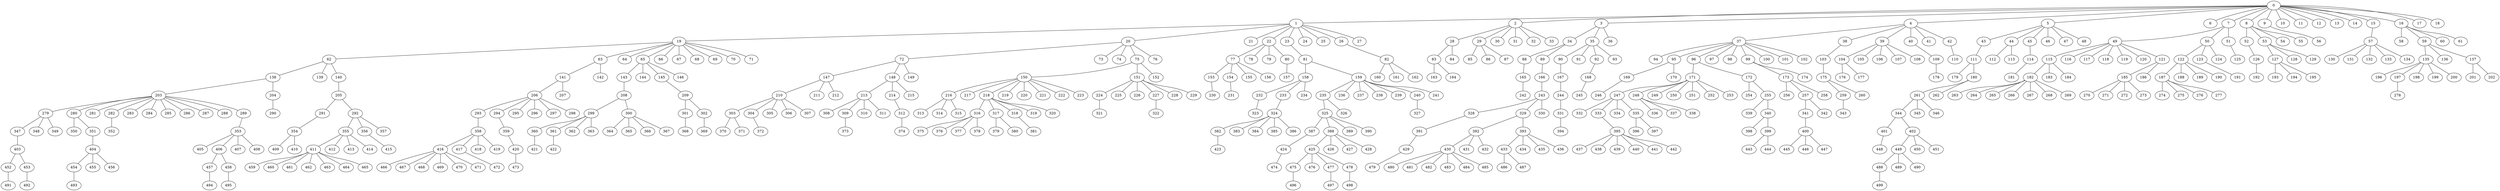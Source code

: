 graph G {
0
1
2
3
4
5
6
7
8
9
10
11
12
13
14
15
16
17
18
19
20
21
22
23
24
25
26
27
28
29
30
31
32
33
34
35
36
37
38
39
40
41
42
43
44
45
46
47
48
49
50
51
52
53
54
55
56
57
58
59
60
61
62
63
64
65
66
67
68
69
70
71
72
73
74
75
76
77
78
79
80
81
82
83
84
85
86
87
88
89
90
91
92
93
94
95
96
97
98
99
100
101
102
103
104
105
106
107
108
109
110
111
112
113
114
115
116
117
118
119
120
121
122
123
124
125
126
127
128
129
130
131
132
133
134
135
136
137
138
139
140
141
142
143
144
145
146
147
148
149
150
151
152
153
154
155
156
157
158
159
160
161
162
163
164
165
166
167
168
169
170
171
172
173
174
175
176
177
178
179
180
181
182
183
184
185
186
187
188
189
190
191
192
193
194
195
196
197
198
199
200
201
202
203
204
205
206
207
208
209
210
211
212
213
214
215
216
217
218
219
220
221
222
223
224
225
226
227
228
229
230
231
232
233
234
235
236
237
238
239
240
241
242
243
244
245
246
247
248
249
250
251
252
253
254
255
256
257
258
259
260
261
262
263
264
265
266
267
268
269
270
271
272
273
274
275
276
277
278
279
280
281
282
283
284
285
286
287
288
289
290
291
292
293
294
295
296
297
298
299
300
301
302
303
304
305
306
307
308
309
310
311
312
313
314
315
316
317
318
319
320
321
322
323
324
325
326
327
328
329
330
331
332
333
334
335
336
337
338
339
340
341
342
343
344
345
346
347
348
349
350
351
352
353
354
355
356
357
358
359
360
361
362
363
364
365
366
367
368
369
370
371
372
373
374
375
376
377
378
379
380
381
382
383
384
385
386
387
388
389
390
391
392
393
394
395
396
397
398
399
400
401
402
403
404
405
406
407
408
409
410
411
412
413
414
415
416
417
418
419
420
421
422
423
424
425
426
427
428
429
430
431
432
433
434
435
436
437
438
439
440
441
442
443
444
445
446
447
448
449
450
451
452
453
454
455
456
457
458
459
460
461
462
463
464
465
466
467
468
469
470
471
472
473
474
475
476
477
478
479
480
481
482
483
484
485
486
487
488
489
490
491
492
493
494
495
496
497
498
499
0 -- 1
0 -- 2
0 -- 3
0 -- 4
0 -- 5
0 -- 6
0 -- 7
0 -- 8
0 -- 9
0 -- 10
0 -- 11
0 -- 12
0 -- 13
0 -- 14
0 -- 15
0 -- 16
0 -- 17
0 -- 18
1 -- 19
1 -- 20
1 -- 21
1 -- 22
1 -- 23
1 -- 24
1 -- 25
1 -- 26
1 -- 27
2 -- 28
2 -- 29
2 -- 30
2 -- 31
2 -- 32
2 -- 33
3 -- 34
3 -- 35
3 -- 36
4 -- 37
4 -- 38
4 -- 39
4 -- 40
4 -- 41
4 -- 42
5 -- 43
5 -- 44
5 -- 45
5 -- 46
5 -- 47
5 -- 48
7 -- 49
7 -- 50
7 -- 51
8 -- 52
8 -- 53
8 -- 54
8 -- 55
9 -- 56
15 -- 57
16 -- 58
16 -- 59
16 -- 60
16 -- 61
19 -- 62
19 -- 63
19 -- 64
19 -- 65
19 -- 66
19 -- 67
19 -- 68
19 -- 69
19 -- 70
19 -- 71
20 -- 72
20 -- 73
20 -- 74
20 -- 75
20 -- 76
22 -- 77
22 -- 78
22 -- 79
22 -- 80
23 -- 81
26 -- 82
28 -- 83
28 -- 84
29 -- 85
29 -- 86
29 -- 87
34 -- 88
34 -- 89
35 -- 90
35 -- 91
35 -- 92
35 -- 93
37 -- 94
37 -- 95
37 -- 96
37 -- 97
37 -- 98
37 -- 99
37 -- 100
37 -- 101
37 -- 102
38 -- 103
39 -- 104
39 -- 105
39 -- 106
39 -- 107
39 -- 108
40 -- 109
42 -- 110
43 -- 111
44 -- 112
44 -- 113
45 -- 114
49 -- 115
49 -- 116
49 -- 117
49 -- 118
49 -- 119
49 -- 120
49 -- 121
50 -- 122
50 -- 123
50 -- 124
51 -- 125
52 -- 126
53 -- 127
53 -- 128
53 -- 129
57 -- 130
57 -- 131
57 -- 132
57 -- 133
57 -- 134
59 -- 135
59 -- 136
59 -- 137
62 -- 138
62 -- 139
62 -- 140
63 -- 141
63 -- 142
65 -- 143
65 -- 144
65 -- 145
65 -- 146
72 -- 147
72 -- 148
72 -- 149
75 -- 150
75 -- 151
75 -- 152
77 -- 153
77 -- 154
77 -- 155
77 -- 156
80 -- 157
81 -- 158
81 -- 159
82 -- 160
82 -- 161
82 -- 162
83 -- 163
83 -- 164
88 -- 165
89 -- 166
90 -- 167
92 -- 168
95 -- 169
95 -- 170
96 -- 171
96 -- 172
99 -- 173
99 -- 174
103 -- 175
104 -- 176
104 -- 177
109 -- 178
111 -- 179
111 -- 180
114 -- 181
115 -- 182
115 -- 183
115 -- 184
121 -- 185
121 -- 186
122 -- 187
122 -- 188
122 -- 189
122 -- 190
123 -- 191
126 -- 192
127 -- 193
127 -- 194
127 -- 195
135 -- 196
135 -- 197
135 -- 198
135 -- 199
135 -- 200
137 -- 201
137 -- 202
138 -- 203
138 -- 204
140 -- 205
141 -- 206
141 -- 207
143 -- 208
145 -- 209
147 -- 210
147 -- 211
147 -- 212
148 -- 213
148 -- 214
148 -- 215
150 -- 216
150 -- 217
150 -- 218
150 -- 219
150 -- 220
150 -- 221
150 -- 222
150 -- 223
151 -- 224
151 -- 225
151 -- 226
151 -- 227
151 -- 228
151 -- 229
153 -- 230
154 -- 231
158 -- 232
158 -- 233
158 -- 234
159 -- 235
159 -- 236
159 -- 237
159 -- 238
159 -- 239
159 -- 240
159 -- 241
165 -- 242
166 -- 243
167 -- 244
168 -- 245
169 -- 246
171 -- 247
171 -- 248
171 -- 249
171 -- 250
171 -- 251
171 -- 252
171 -- 253
172 -- 254
172 -- 255
173 -- 256
173 -- 257
173 -- 258
175 -- 259
175 -- 260
180 -- 261
180 -- 262
182 -- 263
182 -- 264
182 -- 265
182 -- 266
182 -- 267
182 -- 268
182 -- 269
185 -- 270
185 -- 271
185 -- 272
185 -- 273
187 -- 274
187 -- 275
187 -- 276
187 -- 277
197 -- 278
203 -- 279
203 -- 280
203 -- 281
203 -- 282
203 -- 283
203 -- 284
203 -- 285
203 -- 286
203 -- 287
203 -- 288
203 -- 289
204 -- 290
205 -- 291
205 -- 292
206 -- 293
206 -- 294
206 -- 295
206 -- 296
206 -- 297
206 -- 298
208 -- 299
208 -- 300
209 -- 301
209 -- 302
210 -- 303
210 -- 304
210 -- 305
210 -- 306
210 -- 307
213 -- 308
213 -- 309
213 -- 310
213 -- 311
214 -- 312
216 -- 313
216 -- 314
216 -- 315
218 -- 316
218 -- 317
218 -- 318
218 -- 319
218 -- 320
224 -- 321
227 -- 322
232 -- 323
233 -- 324
235 -- 325
235 -- 326
240 -- 327
243 -- 328
243 -- 329
243 -- 330
244 -- 331
247 -- 332
247 -- 333
247 -- 334
247 -- 335
248 -- 336
248 -- 337
248 -- 338
255 -- 339
255 -- 340
257 -- 341
257 -- 342
259 -- 343
261 -- 344
261 -- 345
261 -- 346
279 -- 347
279 -- 348
279 -- 349
280 -- 350
280 -- 351
282 -- 352
289 -- 353
291 -- 354
292 -- 355
292 -- 356
292 -- 357
293 -- 358
294 -- 359
299 -- 360
299 -- 361
299 -- 362
299 -- 363
300 -- 364
300 -- 365
300 -- 366
300 -- 367
301 -- 368
302 -- 369
303 -- 370
303 -- 371
304 -- 372
309 -- 373
312 -- 374
316 -- 375
316 -- 376
316 -- 377
316 -- 378
317 -- 379
317 -- 380
318 -- 381
324 -- 382
324 -- 383
324 -- 384
324 -- 385
324 -- 386
325 -- 387
325 -- 388
325 -- 389
325 -- 390
328 -- 391
329 -- 392
329 -- 393
331 -- 394
333 -- 395
335 -- 396
335 -- 397
340 -- 398
340 -- 399
341 -- 400
344 -- 401
344 -- 402
347 -- 403
351 -- 404
353 -- 405
353 -- 406
353 -- 407
353 -- 408
354 -- 409
354 -- 410
355 -- 411
355 -- 412
355 -- 413
355 -- 414
356 -- 415
358 -- 416
358 -- 417
358 -- 418
358 -- 419
359 -- 420
360 -- 421
361 -- 422
382 -- 423
387 -- 424
388 -- 425
388 -- 426
388 -- 427
388 -- 428
391 -- 429
392 -- 430
392 -- 431
392 -- 432
393 -- 433
393 -- 434
393 -- 435
393 -- 436
395 -- 437
395 -- 438
395 -- 439
395 -- 440
395 -- 441
395 -- 442
399 -- 443
399 -- 444
400 -- 445
400 -- 446
400 -- 447
401 -- 448
402 -- 449
402 -- 450
402 -- 451
403 -- 452
403 -- 453
404 -- 454
404 -- 455
404 -- 456
406 -- 457
406 -- 458
411 -- 459
411 -- 460
411 -- 461
411 -- 462
411 -- 463
411 -- 464
411 -- 465
416 -- 466
416 -- 467
416 -- 468
416 -- 469
416 -- 470
416 -- 471
417 -- 472
420 -- 473
424 -- 474
425 -- 475
425 -- 476
425 -- 477
425 -- 478
429 -- 479
430 -- 480
430 -- 481
430 -- 482
430 -- 483
430 -- 484
430 -- 485
433 -- 486
433 -- 487
449 -- 488
449 -- 489
449 -- 490
452 -- 491
453 -- 492
454 -- 493
457 -- 494
458 -- 495
475 -- 496
477 -- 497
478 -- 498
488 -- 499
}
